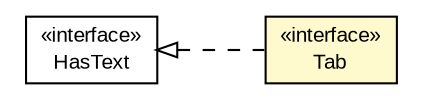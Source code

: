 #!/usr/local/bin/dot
#
# Class diagram 
# Generated by UMLGraph version R5_6-24-gf6e263 (http://www.umlgraph.org/)
#

digraph G {
	edge [fontname="arial",fontsize=10,labelfontname="arial",labelfontsize=10];
	node [fontname="arial",fontsize=10,shape=plaintext];
	nodesep=0.25;
	ranksep=0.5;
	rankdir=LR;
	// com.gwtplatform.mvp.client.Tab
	c499735 [label=<<table title="com.gwtplatform.mvp.client.Tab" border="0" cellborder="1" cellspacing="0" cellpadding="2" port="p" bgcolor="lemonChiffon" href="./Tab.html">
		<tr><td><table border="0" cellspacing="0" cellpadding="1">
<tr><td align="center" balign="center"> &#171;interface&#187; </td></tr>
<tr><td align="center" balign="center"> Tab </td></tr>
		</table></td></tr>
		</table>>, URL="./Tab.html", fontname="arial", fontcolor="black", fontsize=10.0];
	//com.gwtplatform.mvp.client.Tab implements com.google.gwt.user.client.ui.HasText
	c500268:p -> c499735:p [dir=back,arrowtail=empty,style=dashed];
	// com.google.gwt.user.client.ui.HasText
	c500268 [label=<<table title="com.google.gwt.user.client.ui.HasText" border="0" cellborder="1" cellspacing="0" cellpadding="2" port="p" href="http://google-web-toolkit.googlecode.com/svn/javadoc/latest/com/google/gwt/user/client/ui/HasText.html">
		<tr><td><table border="0" cellspacing="0" cellpadding="1">
<tr><td align="center" balign="center"> &#171;interface&#187; </td></tr>
<tr><td align="center" balign="center"> HasText </td></tr>
		</table></td></tr>
		</table>>, URL="http://google-web-toolkit.googlecode.com/svn/javadoc/latest/com/google/gwt/user/client/ui/HasText.html", fontname="arial", fontcolor="black", fontsize=10.0];
}

